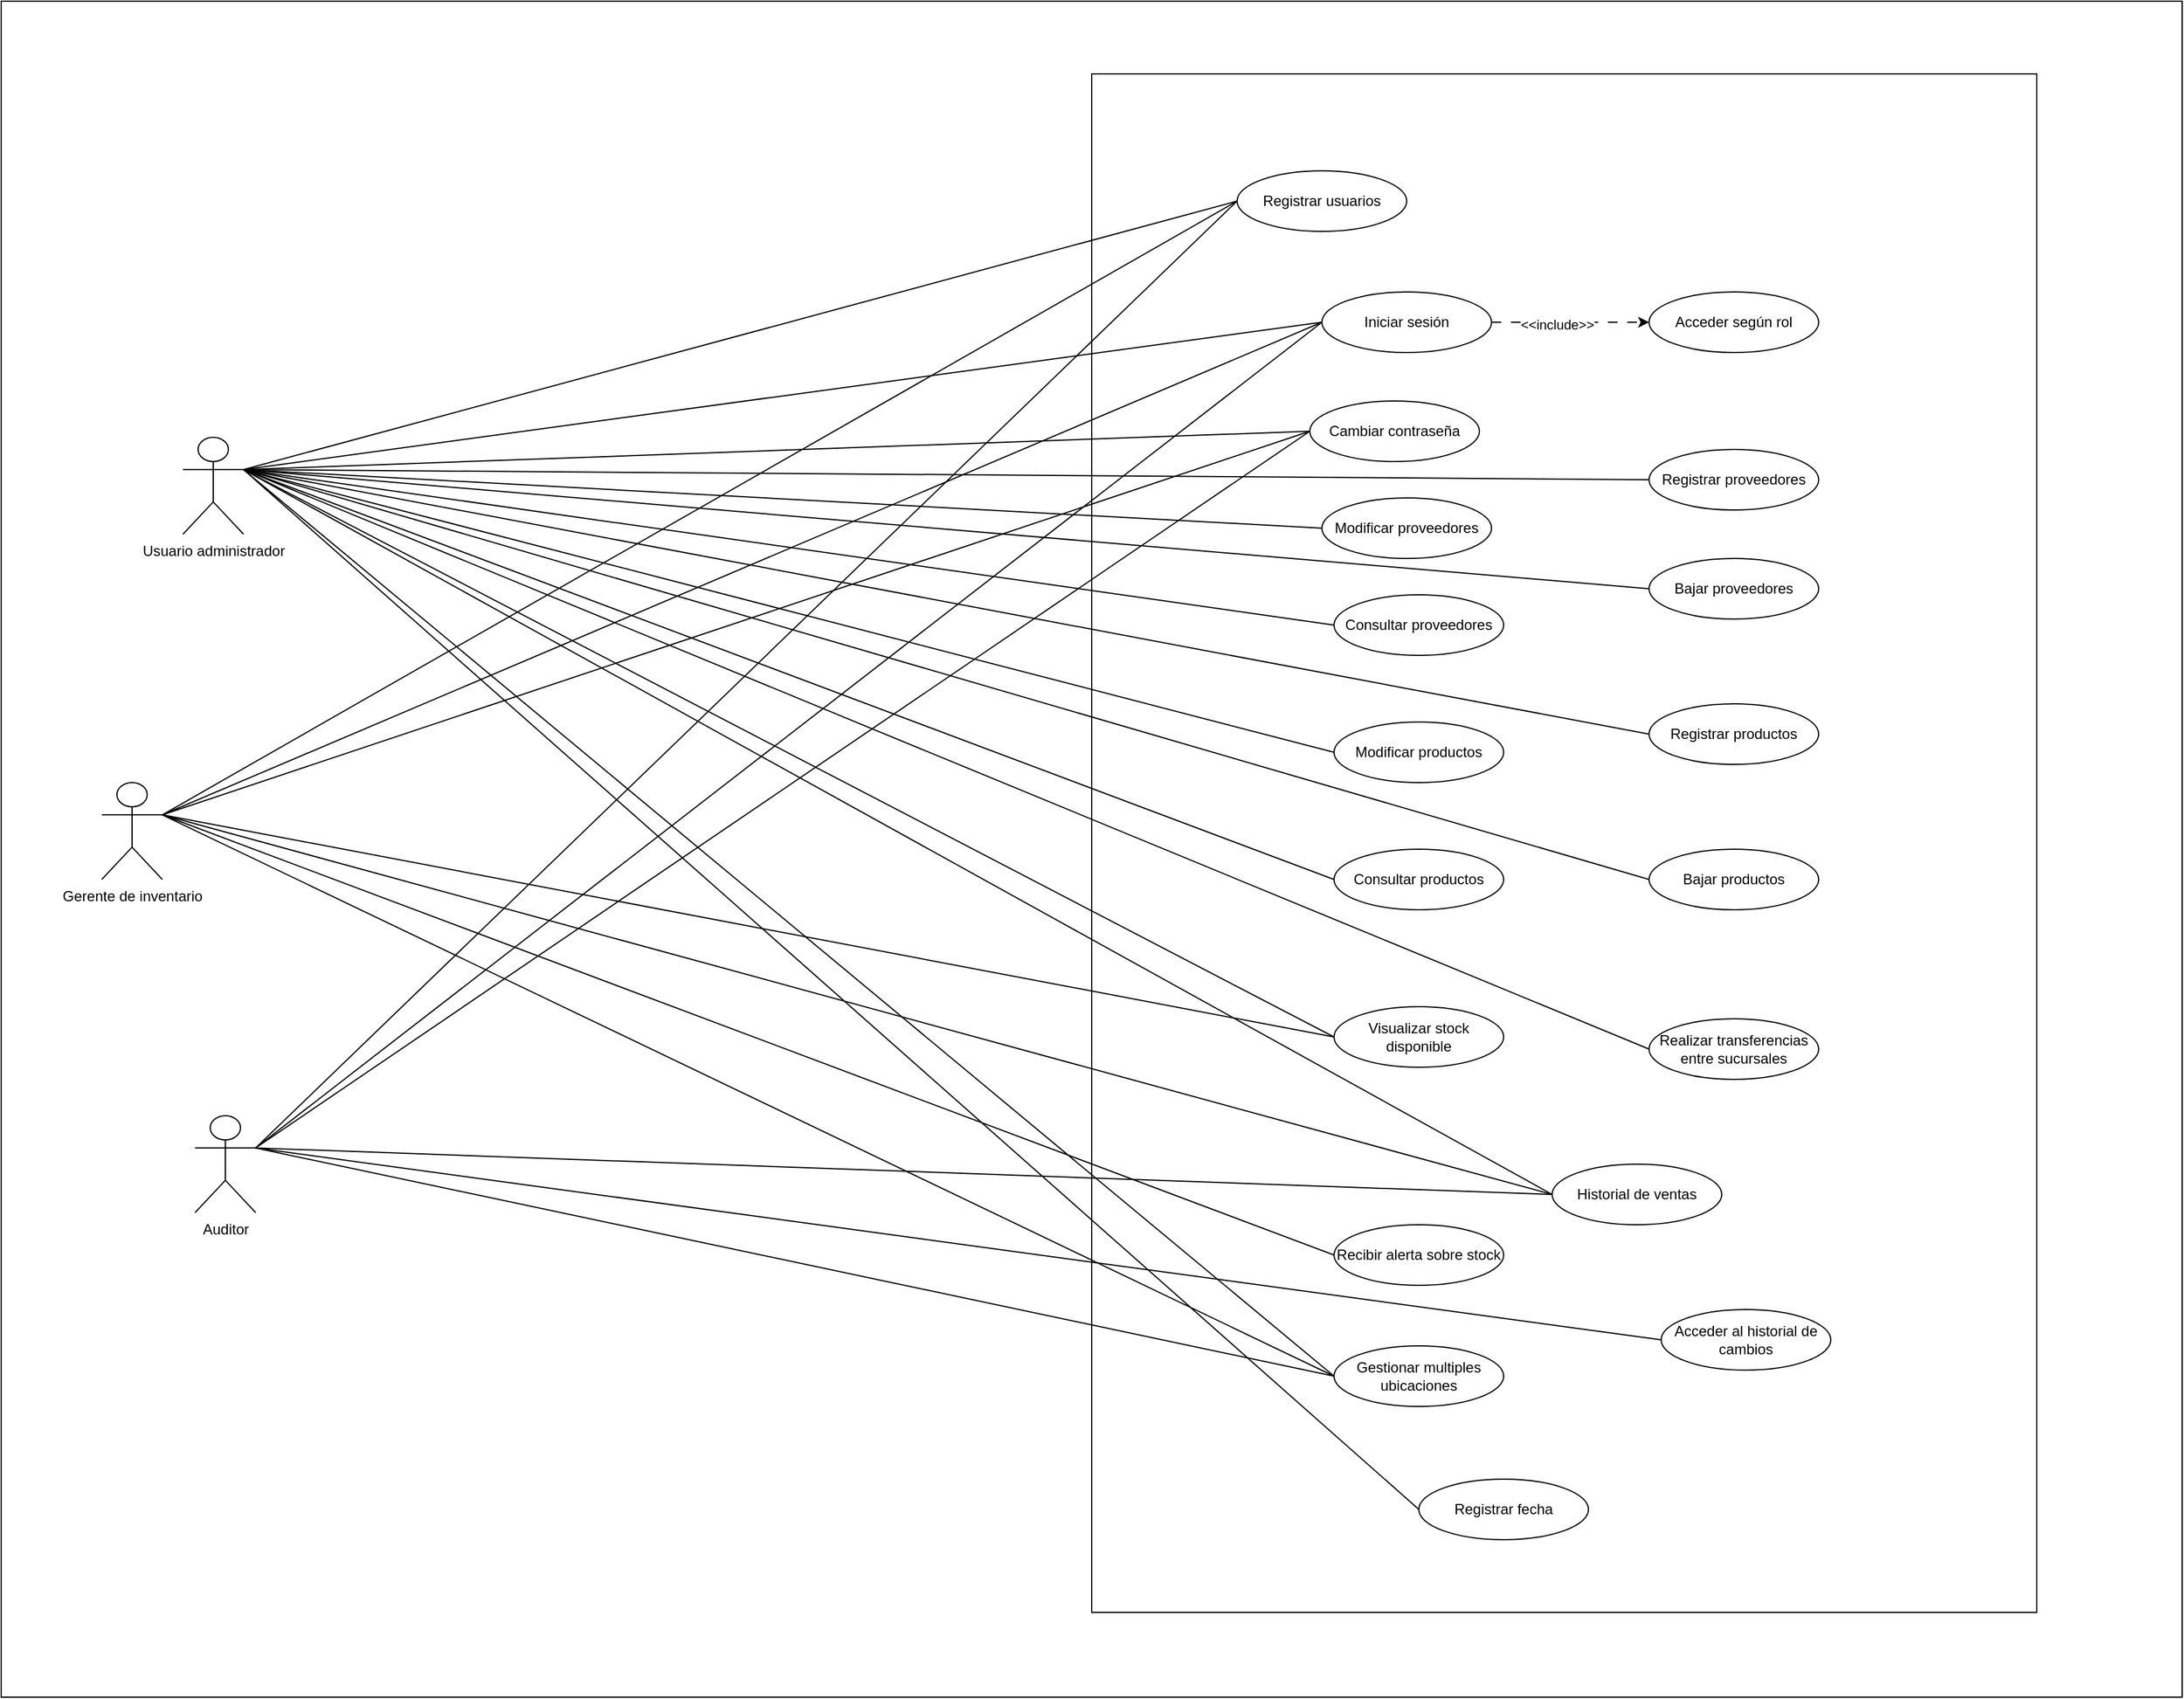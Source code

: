 <mxfile version="24.7.17">
  <diagram name="Página-1" id="XvXNBFbTuyuYUyy_rAK6">
    <mxGraphModel dx="5154" dy="3026" grid="1" gridSize="10" guides="1" tooltips="1" connect="1" arrows="1" fold="1" page="1" pageScale="1" pageWidth="827" pageHeight="1169" math="0" shadow="0">
      <root>
        <mxCell id="0" />
        <mxCell id="1" parent="0" />
        <mxCell id="_vYWTz19FaIlcW65o-NB-2" value="" style="rounded=0;whiteSpace=wrap;html=1;" vertex="1" parent="1">
          <mxGeometry x="-910" y="-190" width="1800" height="1400" as="geometry" />
        </mxCell>
        <mxCell id="_vYWTz19FaIlcW65o-NB-1" value="" style="rounded=0;whiteSpace=wrap;html=1;" vertex="1" parent="1">
          <mxGeometry x="-10" y="-130" width="780" height="1270" as="geometry" />
        </mxCell>
        <mxCell id="Y1LxKdZVDl90hJdr0liV-1" value="Registrar usuarios" style="ellipse;whiteSpace=wrap;html=1;" parent="1" vertex="1">
          <mxGeometry x="110" y="-50" width="140" height="50" as="geometry" />
        </mxCell>
        <mxCell id="Y1LxKdZVDl90hJdr0liV-2" value="Iniciar sesión" style="ellipse;whiteSpace=wrap;html=1;" parent="1" vertex="1">
          <mxGeometry x="180" y="50" width="140" height="50" as="geometry" />
        </mxCell>
        <mxCell id="Y1LxKdZVDl90hJdr0liV-3" value="Cambiar contraseña" style="ellipse;whiteSpace=wrap;html=1;" parent="1" vertex="1">
          <mxGeometry x="170" y="140" width="140" height="50" as="geometry" />
        </mxCell>
        <mxCell id="Y1LxKdZVDl90hJdr0liV-4" value="Acceder según rol" style="ellipse;whiteSpace=wrap;html=1;" parent="1" vertex="1">
          <mxGeometry x="450" y="50" width="140" height="50" as="geometry" />
        </mxCell>
        <mxCell id="Y1LxKdZVDl90hJdr0liV-5" value="Registrar proveedores" style="ellipse;whiteSpace=wrap;html=1;" parent="1" vertex="1">
          <mxGeometry x="450" y="180" width="140" height="50" as="geometry" />
        </mxCell>
        <mxCell id="Y1LxKdZVDl90hJdr0liV-6" value="Modificar proveedores" style="ellipse;whiteSpace=wrap;html=1;" parent="1" vertex="1">
          <mxGeometry x="180" y="220" width="140" height="50" as="geometry" />
        </mxCell>
        <mxCell id="Y1LxKdZVDl90hJdr0liV-7" value="Bajar proveedores" style="ellipse;whiteSpace=wrap;html=1;" parent="1" vertex="1">
          <mxGeometry x="450" y="270" width="140" height="50" as="geometry" />
        </mxCell>
        <mxCell id="Y1LxKdZVDl90hJdr0liV-8" value="Consultar proveedores" style="ellipse;whiteSpace=wrap;html=1;" parent="1" vertex="1">
          <mxGeometry x="190" y="300" width="140" height="50" as="geometry" />
        </mxCell>
        <mxCell id="Y1LxKdZVDl90hJdr0liV-9" value="Registrar productos" style="ellipse;whiteSpace=wrap;html=1;" parent="1" vertex="1">
          <mxGeometry x="450" y="390" width="140" height="50" as="geometry" />
        </mxCell>
        <mxCell id="Y1LxKdZVDl90hJdr0liV-10" value="Modificar productos" style="ellipse;whiteSpace=wrap;html=1;" parent="1" vertex="1">
          <mxGeometry x="190" y="405" width="140" height="50" as="geometry" />
        </mxCell>
        <mxCell id="Y1LxKdZVDl90hJdr0liV-11" value="Bajar productos" style="ellipse;whiteSpace=wrap;html=1;" parent="1" vertex="1">
          <mxGeometry x="450" y="510" width="140" height="50" as="geometry" />
        </mxCell>
        <mxCell id="Y1LxKdZVDl90hJdr0liV-12" value="Consultar productos" style="ellipse;whiteSpace=wrap;html=1;" parent="1" vertex="1">
          <mxGeometry x="190" y="510" width="140" height="50" as="geometry" />
        </mxCell>
        <mxCell id="Y1LxKdZVDl90hJdr0liV-13" value="Visualizar stock disponible" style="ellipse;whiteSpace=wrap;html=1;" parent="1" vertex="1">
          <mxGeometry x="190" y="640" width="140" height="50" as="geometry" />
        </mxCell>
        <mxCell id="Y1LxKdZVDl90hJdr0liV-14" value="Recibir alerta sobre stock" style="ellipse;whiteSpace=wrap;html=1;" parent="1" vertex="1">
          <mxGeometry x="190" y="820" width="140" height="50" as="geometry" />
        </mxCell>
        <mxCell id="Y1LxKdZVDl90hJdr0liV-15" value="Realizar transferencias entre sucursales" style="ellipse;whiteSpace=wrap;html=1;" parent="1" vertex="1">
          <mxGeometry x="450" y="650" width="140" height="50" as="geometry" />
        </mxCell>
        <mxCell id="Y1LxKdZVDl90hJdr0liV-16" value="Registrar fecha" style="ellipse;whiteSpace=wrap;html=1;" parent="1" vertex="1">
          <mxGeometry x="260" y="1030" width="140" height="50" as="geometry" />
        </mxCell>
        <mxCell id="Y1LxKdZVDl90hJdr0liV-17" value="Acceder al historial de cambios" style="ellipse;whiteSpace=wrap;html=1;" parent="1" vertex="1">
          <mxGeometry x="460" y="890" width="140" height="50" as="geometry" />
        </mxCell>
        <mxCell id="Y1LxKdZVDl90hJdr0liV-18" value="Historial de ventas" style="ellipse;whiteSpace=wrap;html=1;" parent="1" vertex="1">
          <mxGeometry x="370" y="770" width="140" height="50" as="geometry" />
        </mxCell>
        <mxCell id="Y1LxKdZVDl90hJdr0liV-19" value="Gestionar multiples ubicaciones" style="ellipse;whiteSpace=wrap;html=1;" parent="1" vertex="1">
          <mxGeometry x="190" y="920" width="140" height="50" as="geometry" />
        </mxCell>
        <mxCell id="Y1LxKdZVDl90hJdr0liV-26" style="rounded=0;orthogonalLoop=1;jettySize=auto;html=1;exitX=1;exitY=0.333;exitDx=0;exitDy=0;exitPerimeter=0;entryX=0;entryY=0.5;entryDx=0;entryDy=0;endArrow=none;endFill=0;" parent="1" source="Y1LxKdZVDl90hJdr0liV-20" target="Y1LxKdZVDl90hJdr0liV-1" edge="1">
          <mxGeometry relative="1" as="geometry" />
        </mxCell>
        <mxCell id="Y1LxKdZVDl90hJdr0liV-27" style="rounded=0;orthogonalLoop=1;jettySize=auto;html=1;exitX=1;exitY=0.333;exitDx=0;exitDy=0;exitPerimeter=0;entryX=0;entryY=0.5;entryDx=0;entryDy=0;endArrow=none;endFill=0;" parent="1" source="Y1LxKdZVDl90hJdr0liV-20" target="Y1LxKdZVDl90hJdr0liV-2" edge="1">
          <mxGeometry relative="1" as="geometry" />
        </mxCell>
        <mxCell id="Y1LxKdZVDl90hJdr0liV-28" style="rounded=0;orthogonalLoop=1;jettySize=auto;html=1;exitX=1;exitY=0.333;exitDx=0;exitDy=0;exitPerimeter=0;entryX=0;entryY=0.5;entryDx=0;entryDy=0;endArrow=none;endFill=0;" parent="1" source="Y1LxKdZVDl90hJdr0liV-20" target="Y1LxKdZVDl90hJdr0liV-3" edge="1">
          <mxGeometry relative="1" as="geometry" />
        </mxCell>
        <mxCell id="Y1LxKdZVDl90hJdr0liV-29" style="rounded=0;orthogonalLoop=1;jettySize=auto;html=1;exitX=1;exitY=0.333;exitDx=0;exitDy=0;exitPerimeter=0;entryX=0;entryY=0.5;entryDx=0;entryDy=0;endArrow=none;endFill=0;" parent="1" source="Y1LxKdZVDl90hJdr0liV-20" target="Y1LxKdZVDl90hJdr0liV-5" edge="1">
          <mxGeometry relative="1" as="geometry" />
        </mxCell>
        <mxCell id="Y1LxKdZVDl90hJdr0liV-30" style="rounded=0;orthogonalLoop=1;jettySize=auto;html=1;exitX=1;exitY=0.333;exitDx=0;exitDy=0;exitPerimeter=0;entryX=0;entryY=0.5;entryDx=0;entryDy=0;endArrow=none;endFill=0;" parent="1" source="Y1LxKdZVDl90hJdr0liV-20" target="Y1LxKdZVDl90hJdr0liV-6" edge="1">
          <mxGeometry relative="1" as="geometry" />
        </mxCell>
        <mxCell id="Y1LxKdZVDl90hJdr0liV-31" style="rounded=0;orthogonalLoop=1;jettySize=auto;html=1;exitX=1;exitY=0.333;exitDx=0;exitDy=0;exitPerimeter=0;entryX=0;entryY=0.5;entryDx=0;entryDy=0;endArrow=none;endFill=0;" parent="1" source="Y1LxKdZVDl90hJdr0liV-20" target="Y1LxKdZVDl90hJdr0liV-7" edge="1">
          <mxGeometry relative="1" as="geometry" />
        </mxCell>
        <mxCell id="Y1LxKdZVDl90hJdr0liV-32" style="rounded=0;orthogonalLoop=1;jettySize=auto;html=1;exitX=1;exitY=0.333;exitDx=0;exitDy=0;exitPerimeter=0;entryX=0;entryY=0.5;entryDx=0;entryDy=0;endArrow=none;endFill=0;" parent="1" source="Y1LxKdZVDl90hJdr0liV-20" target="Y1LxKdZVDl90hJdr0liV-8" edge="1">
          <mxGeometry relative="1" as="geometry" />
        </mxCell>
        <mxCell id="Y1LxKdZVDl90hJdr0liV-33" style="rounded=0;orthogonalLoop=1;jettySize=auto;html=1;exitX=1;exitY=0.333;exitDx=0;exitDy=0;exitPerimeter=0;entryX=0;entryY=0.5;entryDx=0;entryDy=0;endArrow=none;endFill=0;" parent="1" source="Y1LxKdZVDl90hJdr0liV-20" target="Y1LxKdZVDl90hJdr0liV-9" edge="1">
          <mxGeometry relative="1" as="geometry" />
        </mxCell>
        <mxCell id="Y1LxKdZVDl90hJdr0liV-34" style="rounded=0;orthogonalLoop=1;jettySize=auto;html=1;exitX=1;exitY=0.333;exitDx=0;exitDy=0;exitPerimeter=0;entryX=0;entryY=0.5;entryDx=0;entryDy=0;endArrow=none;endFill=0;" parent="1" source="Y1LxKdZVDl90hJdr0liV-20" target="Y1LxKdZVDl90hJdr0liV-10" edge="1">
          <mxGeometry relative="1" as="geometry" />
        </mxCell>
        <mxCell id="Y1LxKdZVDl90hJdr0liV-35" style="rounded=0;orthogonalLoop=1;jettySize=auto;html=1;exitX=1;exitY=0.333;exitDx=0;exitDy=0;exitPerimeter=0;entryX=0;entryY=0.5;entryDx=0;entryDy=0;endArrow=none;endFill=0;" parent="1" source="Y1LxKdZVDl90hJdr0liV-20" target="Y1LxKdZVDl90hJdr0liV-11" edge="1">
          <mxGeometry relative="1" as="geometry" />
        </mxCell>
        <mxCell id="Y1LxKdZVDl90hJdr0liV-36" style="rounded=0;orthogonalLoop=1;jettySize=auto;html=1;exitX=1;exitY=0.333;exitDx=0;exitDy=0;exitPerimeter=0;entryX=0;entryY=0.5;entryDx=0;entryDy=0;endArrow=none;endFill=0;" parent="1" source="Y1LxKdZVDl90hJdr0liV-20" target="Y1LxKdZVDl90hJdr0liV-12" edge="1">
          <mxGeometry relative="1" as="geometry" />
        </mxCell>
        <mxCell id="Y1LxKdZVDl90hJdr0liV-37" style="rounded=0;orthogonalLoop=1;jettySize=auto;html=1;exitX=1;exitY=0.333;exitDx=0;exitDy=0;exitPerimeter=0;entryX=0;entryY=0.5;entryDx=0;entryDy=0;endArrow=none;endFill=0;" parent="1" source="Y1LxKdZVDl90hJdr0liV-20" target="Y1LxKdZVDl90hJdr0liV-13" edge="1">
          <mxGeometry relative="1" as="geometry" />
        </mxCell>
        <mxCell id="Y1LxKdZVDl90hJdr0liV-40" style="rounded=0;orthogonalLoop=1;jettySize=auto;html=1;exitX=1;exitY=0.333;exitDx=0;exitDy=0;exitPerimeter=0;entryX=0;entryY=0.5;entryDx=0;entryDy=0;endArrow=none;endFill=0;" parent="1" source="Y1LxKdZVDl90hJdr0liV-20" target="Y1LxKdZVDl90hJdr0liV-15" edge="1">
          <mxGeometry relative="1" as="geometry" />
        </mxCell>
        <mxCell id="Y1LxKdZVDl90hJdr0liV-42" style="rounded=0;orthogonalLoop=1;jettySize=auto;html=1;exitX=1;exitY=0.333;exitDx=0;exitDy=0;exitPerimeter=0;entryX=0;entryY=0.5;entryDx=0;entryDy=0;endArrow=none;endFill=0;" parent="1" source="Y1LxKdZVDl90hJdr0liV-20" target="Y1LxKdZVDl90hJdr0liV-18" edge="1">
          <mxGeometry relative="1" as="geometry" />
        </mxCell>
        <mxCell id="Y1LxKdZVDl90hJdr0liV-20" value="Usuario administrador" style="shape=umlActor;verticalLabelPosition=bottom;verticalAlign=top;html=1;outlineConnect=0;" parent="1" vertex="1">
          <mxGeometry x="-760" y="170" width="50" height="80" as="geometry" />
        </mxCell>
        <mxCell id="Y1LxKdZVDl90hJdr0liV-38" style="rounded=0;orthogonalLoop=1;jettySize=auto;html=1;exitX=1;exitY=0.333;exitDx=0;exitDy=0;exitPerimeter=0;entryX=0;entryY=0.5;entryDx=0;entryDy=0;endArrow=none;endFill=0;" parent="1" source="Y1LxKdZVDl90hJdr0liV-21" target="Y1LxKdZVDl90hJdr0liV-13" edge="1">
          <mxGeometry relative="1" as="geometry" />
        </mxCell>
        <mxCell id="Y1LxKdZVDl90hJdr0liV-39" style="rounded=0;orthogonalLoop=1;jettySize=auto;html=1;exitX=1;exitY=0.333;exitDx=0;exitDy=0;exitPerimeter=0;entryX=0;entryY=0.5;entryDx=0;entryDy=0;endArrow=none;endFill=0;" parent="1" source="Y1LxKdZVDl90hJdr0liV-21" target="Y1LxKdZVDl90hJdr0liV-14" edge="1">
          <mxGeometry relative="1" as="geometry" />
        </mxCell>
        <mxCell id="Y1LxKdZVDl90hJdr0liV-43" style="rounded=0;orthogonalLoop=1;jettySize=auto;html=1;exitX=1;exitY=0.333;exitDx=0;exitDy=0;exitPerimeter=0;entryX=0;entryY=0.5;entryDx=0;entryDy=0;endArrow=none;endFill=0;" parent="1" source="Y1LxKdZVDl90hJdr0liV-21" target="Y1LxKdZVDl90hJdr0liV-18" edge="1">
          <mxGeometry relative="1" as="geometry" />
        </mxCell>
        <mxCell id="ZId8J9jYr6lsyPo-sA-K-6" style="rounded=0;orthogonalLoop=1;jettySize=auto;html=1;exitX=1;exitY=0.333;exitDx=0;exitDy=0;exitPerimeter=0;entryX=0;entryY=0.5;entryDx=0;entryDy=0;endArrow=none;endFill=0;" parent="1" source="Y1LxKdZVDl90hJdr0liV-21" target="Y1LxKdZVDl90hJdr0liV-1" edge="1">
          <mxGeometry relative="1" as="geometry" />
        </mxCell>
        <mxCell id="ZId8J9jYr6lsyPo-sA-K-7" style="rounded=0;orthogonalLoop=1;jettySize=auto;html=1;exitX=1;exitY=0.333;exitDx=0;exitDy=0;exitPerimeter=0;entryX=0;entryY=0.5;entryDx=0;entryDy=0;endArrow=none;endFill=0;" parent="1" source="Y1LxKdZVDl90hJdr0liV-21" target="Y1LxKdZVDl90hJdr0liV-2" edge="1">
          <mxGeometry relative="1" as="geometry" />
        </mxCell>
        <mxCell id="ZId8J9jYr6lsyPo-sA-K-9" style="rounded=0;orthogonalLoop=1;jettySize=auto;html=1;exitX=1;exitY=0.333;exitDx=0;exitDy=0;exitPerimeter=0;entryX=0;entryY=0.5;entryDx=0;entryDy=0;endArrow=none;endFill=0;" parent="1" source="Y1LxKdZVDl90hJdr0liV-21" target="Y1LxKdZVDl90hJdr0liV-3" edge="1">
          <mxGeometry relative="1" as="geometry" />
        </mxCell>
        <mxCell id="Y1LxKdZVDl90hJdr0liV-21" value="Gerente de inventario" style="shape=umlActor;verticalLabelPosition=bottom;verticalAlign=top;html=1;outlineConnect=0;" parent="1" vertex="1">
          <mxGeometry x="-827" y="455" width="50" height="80" as="geometry" />
        </mxCell>
        <mxCell id="Y1LxKdZVDl90hJdr0liV-41" style="rounded=0;orthogonalLoop=1;jettySize=auto;html=1;exitX=1;exitY=0.333;exitDx=0;exitDy=0;exitPerimeter=0;entryX=0;entryY=0.5;entryDx=0;entryDy=0;endArrow=none;endFill=0;" parent="1" source="Y1LxKdZVDl90hJdr0liV-22" target="Y1LxKdZVDl90hJdr0liV-17" edge="1">
          <mxGeometry relative="1" as="geometry" />
        </mxCell>
        <mxCell id="Y1LxKdZVDl90hJdr0liV-44" style="rounded=0;orthogonalLoop=1;jettySize=auto;html=1;exitX=1;exitY=0.333;exitDx=0;exitDy=0;exitPerimeter=0;entryX=0;entryY=0.5;entryDx=0;entryDy=0;endArrow=none;endFill=0;" parent="1" source="Y1LxKdZVDl90hJdr0liV-22" target="Y1LxKdZVDl90hJdr0liV-18" edge="1">
          <mxGeometry relative="1" as="geometry" />
        </mxCell>
        <mxCell id="ZId8J9jYr6lsyPo-sA-K-10" style="rounded=0;orthogonalLoop=1;jettySize=auto;html=1;exitX=1;exitY=0.333;exitDx=0;exitDy=0;exitPerimeter=0;entryX=0;entryY=0.5;entryDx=0;entryDy=0;endArrow=none;endFill=0;" parent="1" source="Y1LxKdZVDl90hJdr0liV-22" target="Y1LxKdZVDl90hJdr0liV-1" edge="1">
          <mxGeometry relative="1" as="geometry" />
        </mxCell>
        <mxCell id="ZId8J9jYr6lsyPo-sA-K-11" style="rounded=0;orthogonalLoop=1;jettySize=auto;html=1;exitX=1;exitY=0.333;exitDx=0;exitDy=0;exitPerimeter=0;entryX=0;entryY=0.5;entryDx=0;entryDy=0;endArrow=none;endFill=0;" parent="1" source="Y1LxKdZVDl90hJdr0liV-22" target="Y1LxKdZVDl90hJdr0liV-2" edge="1">
          <mxGeometry relative="1" as="geometry" />
        </mxCell>
        <mxCell id="ZId8J9jYr6lsyPo-sA-K-12" style="rounded=0;orthogonalLoop=1;jettySize=auto;html=1;exitX=1;exitY=0.333;exitDx=0;exitDy=0;exitPerimeter=0;entryX=0;entryY=0.5;entryDx=0;entryDy=0;endArrow=none;endFill=0;" parent="1" source="Y1LxKdZVDl90hJdr0liV-22" target="Y1LxKdZVDl90hJdr0liV-3" edge="1">
          <mxGeometry relative="1" as="geometry" />
        </mxCell>
        <mxCell id="Y1LxKdZVDl90hJdr0liV-22" value="Auditor" style="shape=umlActor;verticalLabelPosition=bottom;verticalAlign=top;html=1;outlineConnect=0;" parent="1" vertex="1">
          <mxGeometry x="-750" y="730" width="50" height="80" as="geometry" />
        </mxCell>
        <mxCell id="Y1LxKdZVDl90hJdr0liV-23" value="" style="endArrow=classic;html=1;rounded=0;dashed=1;dashPattern=8 8;entryX=0;entryY=0.5;entryDx=0;entryDy=0;exitX=1;exitY=0.5;exitDx=0;exitDy=0;" parent="1" source="Y1LxKdZVDl90hJdr0liV-2" target="Y1LxKdZVDl90hJdr0liV-4" edge="1">
          <mxGeometry width="50" height="50" relative="1" as="geometry">
            <mxPoint x="390" y="320" as="sourcePoint" />
            <mxPoint x="430" y="324.62" as="targetPoint" />
          </mxGeometry>
        </mxCell>
        <mxCell id="Y1LxKdZVDl90hJdr0liV-24" value="&amp;lt;&amp;lt;include&amp;gt;&amp;gt;" style="edgeLabel;html=1;align=center;verticalAlign=middle;resizable=0;points=[];" parent="Y1LxKdZVDl90hJdr0liV-23" vertex="1" connectable="0">
          <mxGeometry x="-0.172" y="-2" relative="1" as="geometry">
            <mxPoint as="offset" />
          </mxGeometry>
        </mxCell>
        <mxCell id="ZId8J9jYr6lsyPo-sA-K-1" style="rounded=0;orthogonalLoop=1;jettySize=auto;html=1;exitX=0;exitY=0.5;exitDx=0;exitDy=0;entryX=1;entryY=0.333;entryDx=0;entryDy=0;entryPerimeter=0;endArrow=none;endFill=0;" parent="1" source="Y1LxKdZVDl90hJdr0liV-19" target="Y1LxKdZVDl90hJdr0liV-20" edge="1">
          <mxGeometry relative="1" as="geometry" />
        </mxCell>
        <mxCell id="ZId8J9jYr6lsyPo-sA-K-3" style="rounded=0;orthogonalLoop=1;jettySize=auto;html=1;exitX=0;exitY=0.5;exitDx=0;exitDy=0;entryX=1;entryY=0.333;entryDx=0;entryDy=0;entryPerimeter=0;endArrow=none;endFill=0;" parent="1" source="Y1LxKdZVDl90hJdr0liV-19" target="Y1LxKdZVDl90hJdr0liV-21" edge="1">
          <mxGeometry relative="1" as="geometry" />
        </mxCell>
        <mxCell id="ZId8J9jYr6lsyPo-sA-K-4" style="rounded=0;orthogonalLoop=1;jettySize=auto;html=1;exitX=0;exitY=0.5;exitDx=0;exitDy=0;entryX=1;entryY=0.333;entryDx=0;entryDy=0;entryPerimeter=0;endArrow=none;endFill=0;" parent="1" source="Y1LxKdZVDl90hJdr0liV-19" target="Y1LxKdZVDl90hJdr0liV-22" edge="1">
          <mxGeometry relative="1" as="geometry" />
        </mxCell>
        <mxCell id="ZId8J9jYr6lsyPo-sA-K-5" style="rounded=0;orthogonalLoop=1;jettySize=auto;html=1;exitX=0;exitY=0.5;exitDx=0;exitDy=0;entryX=1;entryY=0.333;entryDx=0;entryDy=0;entryPerimeter=0;endArrow=none;endFill=0;" parent="1" source="Y1LxKdZVDl90hJdr0liV-16" target="Y1LxKdZVDl90hJdr0liV-20" edge="1">
          <mxGeometry relative="1" as="geometry" />
        </mxCell>
      </root>
    </mxGraphModel>
  </diagram>
</mxfile>
